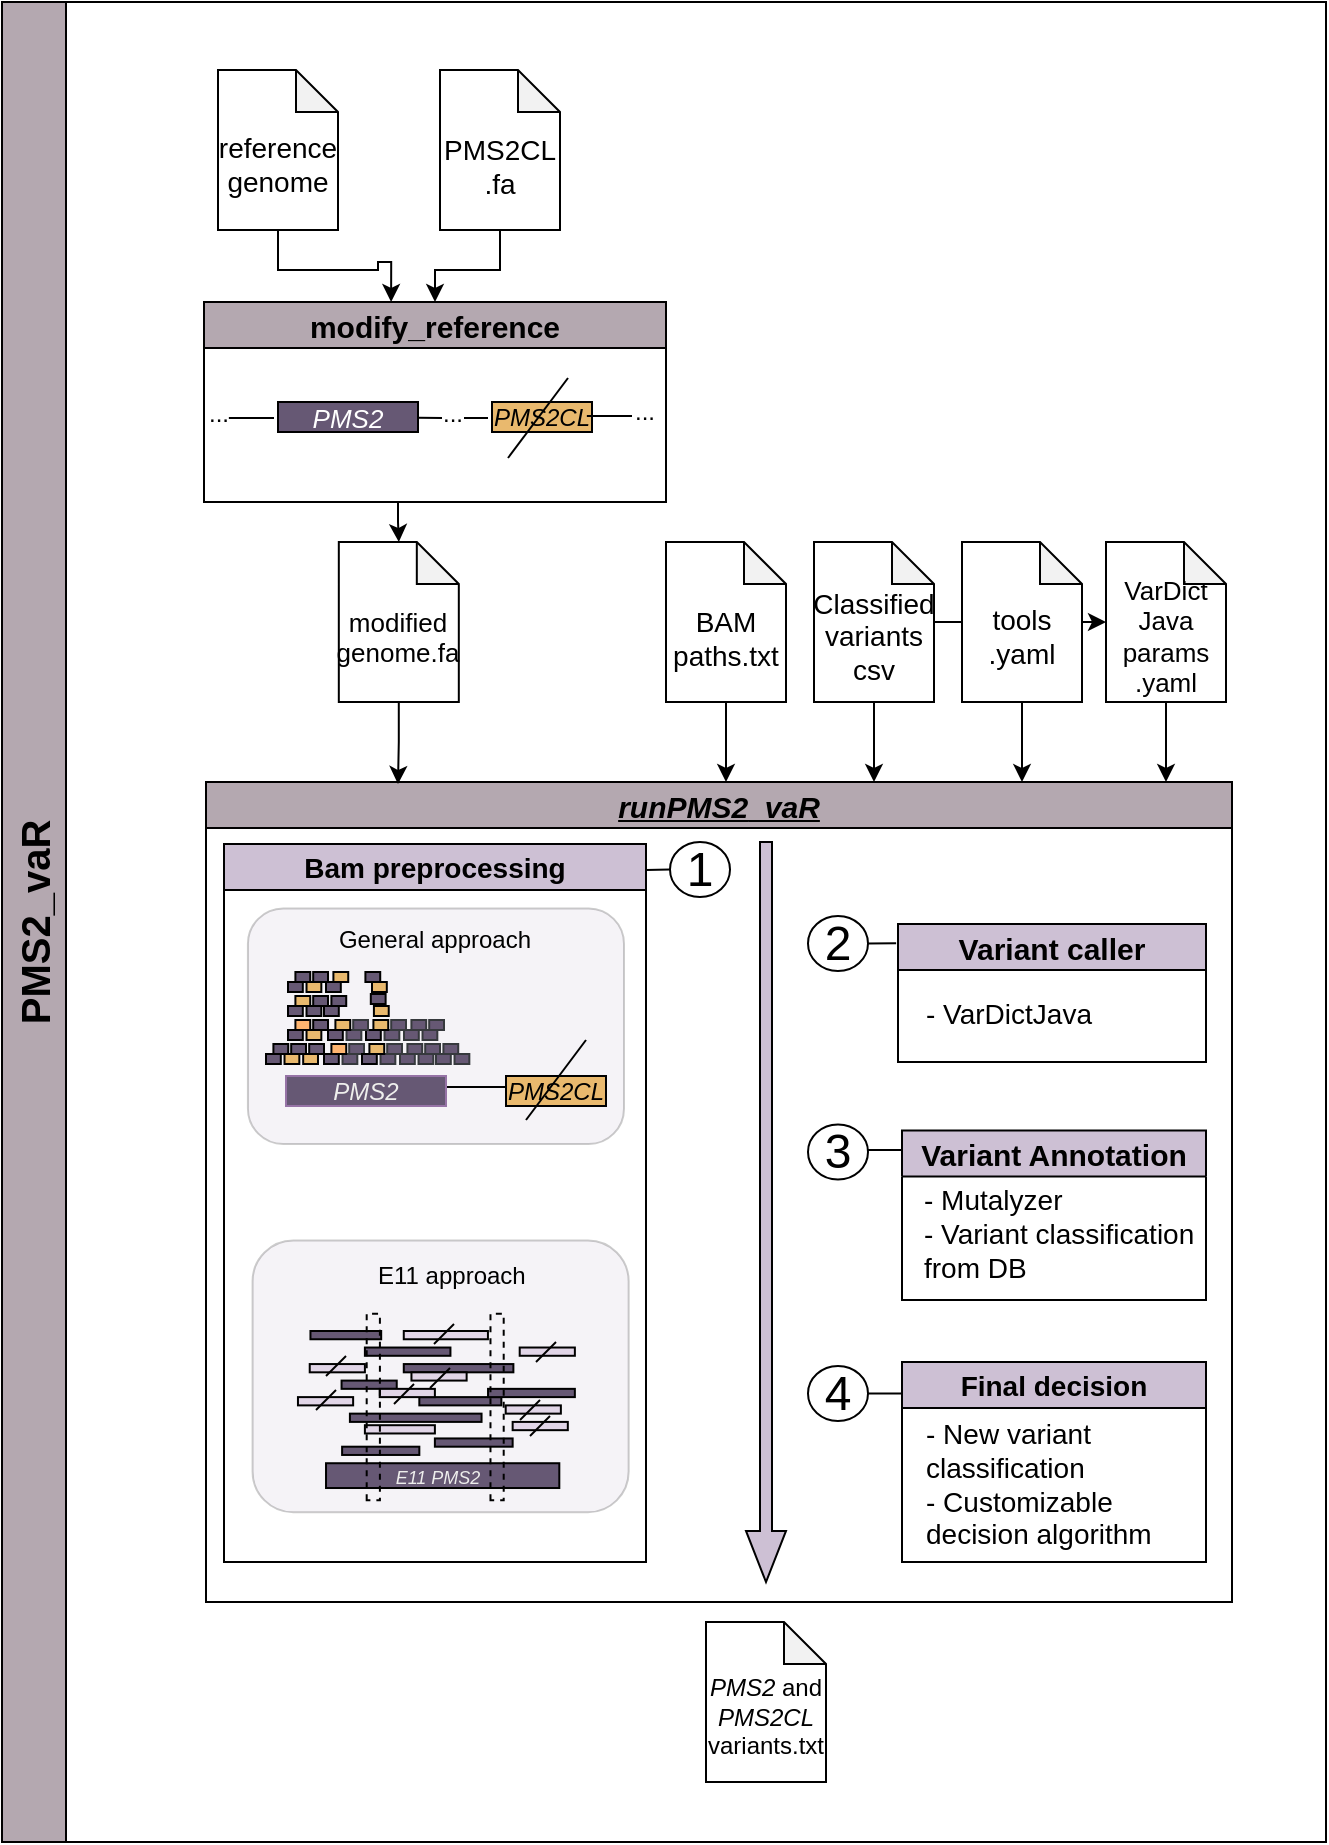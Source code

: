 <mxfile version="22.1.17" type="github">
  <diagram name="Page-1" id="ag188vEUX45JVOgcmbsB">
    <mxGraphModel dx="1253" dy="1798" grid="1" gridSize="10" guides="1" tooltips="1" connect="1" arrows="1" fold="1" page="1" pageScale="1" pageWidth="850" pageHeight="1100" math="0" shadow="0">
      <root>
        <mxCell id="0" />
        <mxCell id="1" parent="0" />
        <mxCell id="DD6BnUzv3AWOmGqipu_t-16" value="&lt;font style=&quot;font-size: 15px;&quot;&gt;&lt;span class=&quot;TrackedChange SCXW120247527 BCX2&quot;&gt;&lt;/span&gt;&lt;span class=&quot;TrackedChange SCXW120247527 BCX2&quot;&gt;&lt;span class=&quot;TextRun Underlined SCXW120247527 BCX2&quot; lang=&quot;EN-US&quot; style=&quot;font-style: italic; text-decoration: underline; line-height: 32px; font-family: Arial, &amp;quot;Arial_EmbeddedFont&amp;quot;, &amp;quot;Arial_MSFontService&amp;quot;, sans-serif;&quot; data-contrast=&quot;auto&quot;&gt;&lt;span class=&quot;NormalTextRun TrackChangeDeleteHighlight SCXW120247527 BCX2&quot;&gt;runPMS2&lt;/span&gt;&lt;/span&gt;&lt;/span&gt;&lt;span class=&quot;TrackedChange SCXW120247527 BCX2&quot;&gt;&lt;span class=&quot;TextRun Underlined SCXW120247527 BCX2&quot; lang=&quot;EN-US&quot; style=&quot;font-style: italic; text-decoration: underline; line-height: 32px; font-family: Arial, &amp;quot;Arial_EmbeddedFont&amp;quot;, &amp;quot;Arial_MSFontService&amp;quot;, sans-serif;&quot; data-contrast=&quot;auto&quot;&gt;&lt;span class=&quot;NormalTextRun TrackChangeDeleteHighlight SCXW120247527 BCX2&quot;&gt;_vaR&lt;/span&gt;&lt;/span&gt;&lt;/span&gt;&lt;/font&gt;" style="swimlane;whiteSpace=wrap;html=1;startSize=23;fillColor=#b4a8b0;" parent="1" vertex="1">
          <mxGeometry x="200" y="160" width="513" height="410" as="geometry" />
        </mxCell>
        <mxCell id="DD6BnUzv3AWOmGqipu_t-54" value="&lt;font style=&quot;font-size: 14px;&quot;&gt;Bam preprocessing&lt;/font&gt;" style="swimlane;whiteSpace=wrap;html=1;startSize=23;container=0;fillColor=#CDC0D4;" parent="DD6BnUzv3AWOmGqipu_t-16" vertex="1">
          <mxGeometry x="9" y="31" width="211" height="359" as="geometry" />
        </mxCell>
        <mxCell id="DD6BnUzv3AWOmGqipu_t-327" value="" style="group" parent="DD6BnUzv3AWOmGqipu_t-54" vertex="1" connectable="0">
          <mxGeometry x="28.0" y="188.5" width="174.33" height="145.66" as="geometry" />
        </mxCell>
        <mxCell id="DD6BnUzv3AWOmGqipu_t-330" value="" style="rounded=1;whiteSpace=wrap;html=1;fillColor=#cdc0d4;opacity=20;" parent="DD6BnUzv3AWOmGqipu_t-327" vertex="1">
          <mxGeometry x="-13.71" y="9.79" width="188.04" height="135.87" as="geometry" />
        </mxCell>
        <mxCell id="DD6BnUzv3AWOmGqipu_t-290" value="" style="rounded=0;whiteSpace=wrap;html=1;movable=1;resizable=1;rotatable=1;deletable=1;editable=1;locked=0;connectable=1;fillColor=#665874;" parent="DD6BnUzv3AWOmGqipu_t-327" vertex="1">
          <mxGeometry x="31.057" y="112.851" width="38.61" height="4.132" as="geometry" />
        </mxCell>
        <mxCell id="DD6BnUzv3AWOmGqipu_t-291" value="" style="rounded=0;whiteSpace=wrap;html=1;movable=1;resizable=1;rotatable=1;deletable=1;editable=1;locked=0;connectable=1;fillColor=#e1d5e7;strokeColor=#000000;" parent="DD6BnUzv3AWOmGqipu_t-327" vertex="1">
          <mxGeometry x="42.449" y="102.107" width="34.994" height="4.132" as="geometry" />
        </mxCell>
        <mxCell id="DD6BnUzv3AWOmGqipu_t-294" value="" style="rounded=0;whiteSpace=wrap;html=1;movable=1;resizable=1;rotatable=1;deletable=1;editable=1;locked=0;connectable=1;fillColor=#665874;" parent="DD6BnUzv3AWOmGqipu_t-327" vertex="1">
          <mxGeometry x="30.785" y="79.793" width="27.583" height="4.132" as="geometry" />
        </mxCell>
        <mxCell id="DD6BnUzv3AWOmGqipu_t-295" value="" style="rounded=0;whiteSpace=wrap;html=1;movable=1;resizable=1;rotatable=1;deletable=1;editable=1;locked=0;connectable=1;fillColor=#665874;" parent="DD6BnUzv3AWOmGqipu_t-327" vertex="1">
          <mxGeometry x="34.953" y="96.322" width="65.819" height="4.132" as="geometry" />
        </mxCell>
        <mxCell id="DD6BnUzv3AWOmGqipu_t-297" value="" style="rounded=0;whiteSpace=wrap;html=1;movable=1;resizable=1;rotatable=1;deletable=1;editable=1;locked=0;connectable=1;fillColor=#665874;" parent="DD6BnUzv3AWOmGqipu_t-327" vertex="1">
          <mxGeometry x="61.89" y="71.529" width="54.8" height="4.132" as="geometry" />
        </mxCell>
        <mxCell id="DD6BnUzv3AWOmGqipu_t-299" value="" style="rounded=0;whiteSpace=wrap;html=1;movable=1;resizable=1;rotatable=1;deletable=1;editable=1;locked=0;connectable=1;fillColor=#665874;" parent="DD6BnUzv3AWOmGqipu_t-327" vertex="1">
          <mxGeometry x="77.443" y="108.719" width="38.882" height="4.132" as="geometry" />
        </mxCell>
        <mxCell id="DD6BnUzv3AWOmGqipu_t-300" value="" style="rounded=0;whiteSpace=wrap;html=1;movable=1;resizable=1;rotatable=1;deletable=1;editable=1;locked=0;connectable=1;fillColor=#665874;" parent="DD6BnUzv3AWOmGqipu_t-327" vertex="1">
          <mxGeometry x="42.449" y="63.264" width="42.77" height="4.132" as="geometry" />
        </mxCell>
        <mxCell id="DD6BnUzv3AWOmGqipu_t-301" value="" style="rounded=0;whiteSpace=wrap;html=1;movable=1;resizable=1;rotatable=1;deletable=1;editable=1;locked=0;connectable=1;fillColor=#665874;" parent="DD6BnUzv3AWOmGqipu_t-327" vertex="1">
          <mxGeometry x="69.667" y="88.058" width="41.012" height="4.132" as="geometry" />
        </mxCell>
        <mxCell id="DD6BnUzv3AWOmGqipu_t-302" value="" style="rounded=0;whiteSpace=wrap;html=1;movable=1;resizable=1;rotatable=1;deletable=1;editable=1;locked=0;connectable=1;fillColor=#665874;" parent="DD6BnUzv3AWOmGqipu_t-327" vertex="1">
          <mxGeometry x="15.232" y="55" width="35.359" height="4.132" as="geometry" />
        </mxCell>
        <mxCell id="DD6BnUzv3AWOmGqipu_t-303" value="" style="rounded=0;whiteSpace=wrap;html=1;movable=1;resizable=1;rotatable=1;deletable=1;editable=1;locked=0;connectable=1;fillColor=#e1d5e7;strokeColor=#000000;" parent="DD6BnUzv3AWOmGqipu_t-327" vertex="1">
          <mxGeometry x="14.867" y="71.529" width="27.583" height="4.132" as="geometry" />
        </mxCell>
        <mxCell id="DD6BnUzv3AWOmGqipu_t-321" value="" style="rounded=0;whiteSpace=wrap;html=1;movable=1;resizable=1;rotatable=1;deletable=1;editable=1;locked=0;connectable=1;fillColor=#e1d5e7;strokeColor=#000000;" parent="DD6BnUzv3AWOmGqipu_t-327" vertex="1">
          <mxGeometry x="8.98" y="88.058" width="27.583" height="4.132" as="geometry" />
        </mxCell>
        <mxCell id="DD6BnUzv3AWOmGqipu_t-323" value="" style="rounded=0;whiteSpace=wrap;html=1;movable=1;resizable=1;rotatable=1;deletable=1;editable=1;locked=0;connectable=1;fillColor=#e1d5e7;strokeColor=#000000;" parent="DD6BnUzv3AWOmGqipu_t-327" vertex="1">
          <mxGeometry x="65.732" y="75.661" width="27.583" height="4.132" as="geometry" />
        </mxCell>
        <mxCell id="DD6BnUzv3AWOmGqipu_t-324" value="" style="rounded=0;whiteSpace=wrap;html=1;movable=1;resizable=1;rotatable=1;deletable=1;editable=1;locked=0;connectable=1;fillColor=#e1d5e7;strokeColor=#000000;" parent="DD6BnUzv3AWOmGqipu_t-327" vertex="1">
          <mxGeometry x="61.89" y="55" width="42.078" height="4.132" as="geometry" />
        </mxCell>
        <mxCell id="DD6BnUzv3AWOmGqipu_t-298" value="" style="rounded=0;whiteSpace=wrap;html=1;movable=1;resizable=1;rotatable=1;deletable=1;editable=1;locked=0;connectable=1;fillColor=#665874;" parent="DD6BnUzv3AWOmGqipu_t-327" vertex="1">
          <mxGeometry x="104.022" y="83.926" width="43.408" height="4.132" as="geometry" />
        </mxCell>
        <mxCell id="DD6BnUzv3AWOmGqipu_t-326" value="" style="rounded=0;whiteSpace=wrap;html=1;movable=1;resizable=1;rotatable=1;deletable=1;editable=1;locked=0;connectable=1;fillColor=#e1d5e7;strokeColor=#000000;" parent="DD6BnUzv3AWOmGqipu_t-327" vertex="1">
          <mxGeometry x="112.849" y="92.19" width="27.583" height="4.132" as="geometry" />
        </mxCell>
        <mxCell id="DD6BnUzv3AWOmGqipu_t-325" value="" style="rounded=0;whiteSpace=wrap;html=1;movable=1;resizable=1;rotatable=1;deletable=1;editable=1;locked=0;connectable=1;fillColor=#e1d5e7;strokeColor=#000000;" parent="DD6BnUzv3AWOmGqipu_t-327" vertex="1">
          <mxGeometry x="116.325" y="100.455" width="27.583" height="4.132" as="geometry" />
        </mxCell>
        <mxCell id="DD6BnUzv3AWOmGqipu_t-253" value="&lt;font style=&quot;font-size: 9px;&quot;&gt;&lt;i&gt;&lt;font style=&quot;font-size: 9px;&quot; color=&quot;#eeeeec&quot;&gt;E11 PMS2 &amp;nbsp; &lt;/font&gt;&lt;br&gt;&lt;/i&gt;&lt;/font&gt;" style="rounded=0;whiteSpace=wrap;html=1;fillColor=#665874;" parent="DD6BnUzv3AWOmGqipu_t-327" vertex="1">
          <mxGeometry x="23.009" y="121.116" width="116.645" height="12.397" as="geometry" />
        </mxCell>
        <mxCell id="DD6BnUzv3AWOmGqipu_t-328" value="" style="rounded=0;whiteSpace=wrap;html=1;movable=1;resizable=1;rotatable=1;deletable=1;editable=1;locked=0;connectable=1;fillColor=#e1d5e7;strokeColor=#000000;" parent="DD6BnUzv3AWOmGqipu_t-327" vertex="1">
          <mxGeometry x="119.849" y="63.26" width="27.583" height="4.132" as="geometry" />
        </mxCell>
        <mxCell id="DD6BnUzv3AWOmGqipu_t-329" value="" style="rounded=0;whiteSpace=wrap;html=1;movable=1;resizable=1;rotatable=1;deletable=1;editable=1;locked=0;connectable=1;fillColor=#e1d5e7;strokeColor=#000000;" parent="DD6BnUzv3AWOmGqipu_t-327" vertex="1">
          <mxGeometry x="49.859" y="83.93" width="27.583" height="4.132" as="geometry" />
        </mxCell>
        <mxCell id="DD6BnUzv3AWOmGqipu_t-296" value="" style="rounded=0;whiteSpace=wrap;html=1;shadow=0;glass=0;rotation=-90;dashed=1;fillColor=none;" parent="DD6BnUzv3AWOmGqipu_t-327" vertex="1">
          <mxGeometry x="61.89" y="89.707" width="93.316" height="6.612" as="geometry" />
        </mxCell>
        <mxCell id="DD6BnUzv3AWOmGqipu_t-293" value="" style="rounded=0;whiteSpace=wrap;html=1;shadow=0;glass=0;rotation=-90;dashed=1;fillColor=none;" parent="DD6BnUzv3AWOmGqipu_t-327" vertex="1">
          <mxGeometry x="-0.002" y="89.707" width="93.316" height="6.612" as="geometry" />
        </mxCell>
        <mxCell id="DD6BnUzv3AWOmGqipu_t-335" value="E11 approach" style="text;whiteSpace=wrap;html=1;" parent="DD6BnUzv3AWOmGqipu_t-327" vertex="1">
          <mxGeometry x="46.65" y="13" width="90" height="40" as="geometry" />
        </mxCell>
        <mxCell id="DD6BnUzv3AWOmGqipu_t-118" value="" style="rounded=1;whiteSpace=wrap;html=1;fillColor=#cdc0d4;opacity=20;" parent="DD6BnUzv3AWOmGqipu_t-54" vertex="1">
          <mxGeometry x="11.96" y="32.25" width="188.04" height="117.75" as="geometry" />
        </mxCell>
        <mxCell id="DD6BnUzv3AWOmGqipu_t-334" value="General approach" style="text;html=1;align=center;verticalAlign=middle;resizable=0;points=[];autosize=1;strokeColor=none;fillColor=none;" parent="DD6BnUzv3AWOmGqipu_t-54" vertex="1">
          <mxGeometry x="45" y="33" width="120" height="30" as="geometry" />
        </mxCell>
        <mxCell id="DD6BnUzv3AWOmGqipu_t-339" value="" style="shape=image;html=1;verticalAlign=top;verticalLabelPosition=bottom;labelBackgroundColor=#ffffff;imageAspect=0;aspect=fixed;image=https://cdn3.iconfinder.com/data/icons/user-interface-169/32/plus-128.png" parent="DD6BnUzv3AWOmGqipu_t-54" vertex="1">
          <mxGeometry x="91.98" y="160.5" width="28" height="28" as="geometry" />
        </mxCell>
        <mxCell id="DD6BnUzv3AWOmGqipu_t-55" value="&lt;font style=&quot;font-size: 15px;&quot;&gt;Variant caller&lt;/font&gt;" style="swimlane;whiteSpace=wrap;html=1;startSize=23;fillColor=#cdc0d4;" parent="DD6BnUzv3AWOmGqipu_t-16" vertex="1">
          <mxGeometry x="346" y="71" width="154" height="69" as="geometry" />
        </mxCell>
        <mxCell id="DD6BnUzv3AWOmGqipu_t-56" value="&lt;font style=&quot;font-size: 15px;&quot;&gt;Variant Annotation&lt;/font&gt;" style="swimlane;whiteSpace=wrap;html=1;startSize=23;fillColor=#cdc0d4;" parent="DD6BnUzv3AWOmGqipu_t-16" vertex="1">
          <mxGeometry x="348" y="174.25" width="152" height="84.75" as="geometry" />
        </mxCell>
        <mxCell id="DD6BnUzv3AWOmGqipu_t-57" value="&lt;font style=&quot;font-size: 14px;&quot;&gt;Final decision&lt;/font&gt;" style="swimlane;whiteSpace=wrap;html=1;startSize=23;fillColor=#cdc0d4;" parent="DD6BnUzv3AWOmGqipu_t-16" vertex="1">
          <mxGeometry x="348" y="290" width="152" height="100" as="geometry" />
        </mxCell>
        <mxCell id="DD6BnUzv3AWOmGqipu_t-63" value="&lt;font style=&quot;font-size: 24px;&quot;&gt;1&lt;/font&gt;" style="ellipse;whiteSpace=wrap;html=1;" parent="DD6BnUzv3AWOmGqipu_t-16" vertex="1">
          <mxGeometry x="232" y="30" width="30" height="27.5" as="geometry" />
        </mxCell>
        <mxCell id="DD6BnUzv3AWOmGqipu_t-64" value="&lt;font style=&quot;font-size: 24px;&quot;&gt;2&lt;/font&gt;" style="ellipse;whiteSpace=wrap;html=1;" parent="DD6BnUzv3AWOmGqipu_t-16" vertex="1">
          <mxGeometry x="301" y="67" width="30" height="27.5" as="geometry" />
        </mxCell>
        <mxCell id="DD6BnUzv3AWOmGqipu_t-65" value="&lt;font style=&quot;font-size: 24px;&quot;&gt;3&lt;/font&gt;" style="ellipse;whiteSpace=wrap;html=1;" parent="DD6BnUzv3AWOmGqipu_t-16" vertex="1">
          <mxGeometry x="301" y="171.25" width="30" height="27.5" as="geometry" />
        </mxCell>
        <mxCell id="DD6BnUzv3AWOmGqipu_t-66" value="&lt;font style=&quot;font-size: 24px;&quot;&gt;4&lt;/font&gt;" style="ellipse;whiteSpace=wrap;html=1;" parent="DD6BnUzv3AWOmGqipu_t-16" vertex="1">
          <mxGeometry x="301" y="292" width="30" height="27.5" as="geometry" />
        </mxCell>
        <mxCell id="DD6BnUzv3AWOmGqipu_t-68" value="" style="shape=singleArrow;direction=south;whiteSpace=wrap;html=1;arrowWidth=0.3;arrowSize=0.069;fillColor=#cdc0d4;" parent="DD6BnUzv3AWOmGqipu_t-16" vertex="1">
          <mxGeometry x="270" y="30" width="20" height="370" as="geometry" />
        </mxCell>
        <mxCell id="DD6BnUzv3AWOmGqipu_t-73" value="" style="endArrow=none;html=1;rounded=0;entryX=0;entryY=0.5;entryDx=0;entryDy=0;" parent="DD6BnUzv3AWOmGqipu_t-16" target="DD6BnUzv3AWOmGqipu_t-63" edge="1">
          <mxGeometry width="50" height="50" relative="1" as="geometry">
            <mxPoint x="220" y="44" as="sourcePoint" />
            <mxPoint x="80" y="58.25" as="targetPoint" />
          </mxGeometry>
        </mxCell>
        <mxCell id="DD6BnUzv3AWOmGqipu_t-74" value="" style="endArrow=none;html=1;rounded=0;exitX=1;exitY=0.5;exitDx=0;exitDy=0;entryX=-0.006;entryY=0.14;entryDx=0;entryDy=0;entryPerimeter=0;" parent="DD6BnUzv3AWOmGqipu_t-16" source="DD6BnUzv3AWOmGqipu_t-64" target="DD6BnUzv3AWOmGqipu_t-55" edge="1">
          <mxGeometry width="50" height="50" relative="1" as="geometry">
            <mxPoint x="291" y="67" as="sourcePoint" />
            <mxPoint x="340" y="81" as="targetPoint" />
          </mxGeometry>
        </mxCell>
        <mxCell id="DD6BnUzv3AWOmGqipu_t-76" value="" style="endArrow=none;html=1;rounded=0;entryX=-0.002;entryY=0.157;entryDx=0;entryDy=0;entryPerimeter=0;" parent="DD6BnUzv3AWOmGqipu_t-16" source="DD6BnUzv3AWOmGqipu_t-66" target="DD6BnUzv3AWOmGqipu_t-57" edge="1">
          <mxGeometry width="50" height="50" relative="1" as="geometry">
            <mxPoint x="140" y="280" as="sourcePoint" />
            <mxPoint x="340" y="300" as="targetPoint" />
          </mxGeometry>
        </mxCell>
        <mxCell id="DD6BnUzv3AWOmGqipu_t-75" value="" style="endArrow=none;html=1;rounded=0;entryX=1;entryY=0.5;entryDx=0;entryDy=0;exitX=0.002;exitY=0.115;exitDx=0;exitDy=0;exitPerimeter=0;" parent="DD6BnUzv3AWOmGqipu_t-16" source="DD6BnUzv3AWOmGqipu_t-56" edge="1">
          <mxGeometry width="50" height="50" relative="1" as="geometry">
            <mxPoint x="348" y="189.781" as="sourcePoint" />
            <mxPoint x="331" y="184" as="targetPoint" />
          </mxGeometry>
        </mxCell>
        <mxCell id="DD6BnUzv3AWOmGqipu_t-139" value="" style="endArrow=none;html=1;rounded=0;startArrow=none;" parent="DD6BnUzv3AWOmGqipu_t-16" edge="1">
          <mxGeometry width="50" height="50" relative="1" as="geometry">
            <mxPoint x="100" y="152.5" as="sourcePoint" />
            <mxPoint x="170" y="152.5" as="targetPoint" />
          </mxGeometry>
        </mxCell>
        <mxCell id="DD6BnUzv3AWOmGqipu_t-156" value="" style="group" parent="DD6BnUzv3AWOmGqipu_t-16" vertex="1" connectable="0">
          <mxGeometry x="30" y="131" width="20" height="10" as="geometry" />
        </mxCell>
        <mxCell id="DD6BnUzv3AWOmGqipu_t-152" value="" style="rounded=0;whiteSpace=wrap;html=1;movable=1;resizable=1;rotatable=1;deletable=1;editable=1;locked=0;connectable=1;fillColor=#665874;" parent="DD6BnUzv3AWOmGqipu_t-156" vertex="1">
          <mxGeometry y="5" width="7.407" height="5" as="geometry" />
        </mxCell>
        <mxCell id="DD6BnUzv3AWOmGqipu_t-153" value="" style="rounded=0;whiteSpace=wrap;html=1;movable=1;resizable=1;rotatable=1;deletable=1;editable=1;locked=0;connectable=1;fillColor=#e9b96e;" parent="DD6BnUzv3AWOmGqipu_t-156" vertex="1">
          <mxGeometry x="9.259" y="5" width="7.407" height="5" as="geometry" />
        </mxCell>
        <mxCell id="DD6BnUzv3AWOmGqipu_t-154" value="" style="rounded=0;whiteSpace=wrap;html=1;movable=1;resizable=1;rotatable=1;deletable=1;editable=1;locked=0;connectable=1;fillColor=#665874;" parent="DD6BnUzv3AWOmGqipu_t-156" vertex="1">
          <mxGeometry x="3.704" width="7.407" height="5" as="geometry" />
        </mxCell>
        <mxCell id="DD6BnUzv3AWOmGqipu_t-155" value="" style="rounded=0;whiteSpace=wrap;html=1;movable=1;resizable=1;rotatable=1;deletable=1;editable=1;locked=0;connectable=1;fillColor=#665874;" parent="DD6BnUzv3AWOmGqipu_t-156" vertex="1">
          <mxGeometry x="12.593" width="7.407" height="5" as="geometry" />
        </mxCell>
        <mxCell id="DD6BnUzv3AWOmGqipu_t-210" value="" style="rounded=0;whiteSpace=wrap;html=1;movable=1;resizable=1;rotatable=1;deletable=1;editable=1;locked=0;connectable=1;fillColor=#e9b96e;" parent="DD6BnUzv3AWOmGqipu_t-16" vertex="1">
          <mxGeometry x="83.959" y="112" width="7.407" height="5" as="geometry" />
        </mxCell>
        <mxCell id="DD6BnUzv3AWOmGqipu_t-211" value="" style="rounded=0;whiteSpace=wrap;html=1;movable=1;resizable=1;rotatable=1;deletable=1;editable=1;locked=0;connectable=1;fillColor=#665874;" parent="DD6BnUzv3AWOmGqipu_t-16" vertex="1">
          <mxGeometry x="82.404" y="106" width="7.407" height="5" as="geometry" />
        </mxCell>
        <mxCell id="DD6BnUzv3AWOmGqipu_t-93" style="edgeStyle=orthogonalEdgeStyle;rounded=0;orthogonalLoop=1;jettySize=auto;html=1;entryX=0.5;entryY=0;entryDx=0;entryDy=0;entryPerimeter=0;" parent="1" source="DD6BnUzv3AWOmGqipu_t-1" target="DD6BnUzv3AWOmGqipu_t-87" edge="1">
          <mxGeometry relative="1" as="geometry">
            <Array as="points">
              <mxPoint x="296" y="30" />
              <mxPoint x="296" y="30" />
            </Array>
          </mxGeometry>
        </mxCell>
        <mxCell id="DD6BnUzv3AWOmGqipu_t-1" value="&lt;font style=&quot;font-size: 15px;&quot;&gt;modify_reference&lt;/font&gt;" style="swimlane;whiteSpace=wrap;html=1;startSize=23;fillColor=#b4a8b0;" parent="1" vertex="1">
          <mxGeometry x="199" y="-80" width="231" height="100" as="geometry" />
        </mxCell>
        <mxCell id="DD6BnUzv3AWOmGqipu_t-3" value="" style="endArrow=none;html=1;rounded=0;startArrow=none;" parent="DD6BnUzv3AWOmGqipu_t-1" source="DD6BnUzv3AWOmGqipu_t-2" edge="1">
          <mxGeometry width="50" height="50" relative="1" as="geometry">
            <mxPoint x="47" y="54.5" as="sourcePoint" />
            <mxPoint x="119" y="58" as="targetPoint" />
          </mxGeometry>
        </mxCell>
        <mxCell id="DD6BnUzv3AWOmGqipu_t-2" value="&lt;font style=&quot;font-size: 13px;&quot; color=&quot;#ffffff&quot;&gt;&lt;i&gt;PMS2&lt;/i&gt;&lt;/font&gt;" style="rounded=0;whiteSpace=wrap;html=1;fillColor=#665874;" parent="DD6BnUzv3AWOmGqipu_t-1" vertex="1">
          <mxGeometry x="37" y="50" width="70" height="15" as="geometry" />
        </mxCell>
        <mxCell id="DD6BnUzv3AWOmGqipu_t-6" value="&lt;i&gt;PMS2CL&lt;/i&gt;" style="rounded=0;whiteSpace=wrap;html=1;fillColor=#e9b96e;" parent="DD6BnUzv3AWOmGqipu_t-1" vertex="1">
          <mxGeometry x="144" y="50" width="50" height="15" as="geometry" />
        </mxCell>
        <mxCell id="DD6BnUzv3AWOmGqipu_t-10" value="" style="endArrow=none;html=1;rounded=0;" parent="DD6BnUzv3AWOmGqipu_t-1" edge="1">
          <mxGeometry width="50" height="50" relative="1" as="geometry">
            <mxPoint x="152" y="78" as="sourcePoint" />
            <mxPoint x="182" y="38" as="targetPoint" />
          </mxGeometry>
        </mxCell>
        <mxCell id="DD6BnUzv3AWOmGqipu_t-112" style="edgeStyle=orthogonalEdgeStyle;rounded=0;orthogonalLoop=1;jettySize=auto;html=1;" parent="1" source="DD6BnUzv3AWOmGqipu_t-83" edge="1">
          <mxGeometry relative="1" as="geometry">
            <mxPoint x="460" y="160" as="targetPoint" />
            <Array as="points">
              <mxPoint x="460" y="160" />
            </Array>
          </mxGeometry>
        </mxCell>
        <mxCell id="DD6BnUzv3AWOmGqipu_t-83" value="&lt;div style=&quot;font-size: 14px;&quot;&gt;&lt;font style=&quot;font-size: 14px;&quot;&gt;&lt;br&gt;&lt;/font&gt;&lt;/div&gt;&lt;div style=&quot;font-size: 14px;&quot;&gt;&lt;font style=&quot;font-size: 14px;&quot;&gt;BAM&lt;/font&gt;&lt;/div&gt;&lt;div style=&quot;font-size: 14px;&quot;&gt;&lt;font style=&quot;font-size: 14px;&quot;&gt;paths.txt&lt;/font&gt;&lt;/div&gt;" style="shape=note;whiteSpace=wrap;html=1;backgroundOutline=1;darkOpacity=0.05;size=21;" parent="1" vertex="1">
          <mxGeometry x="430" y="40" width="60" height="80" as="geometry" />
        </mxCell>
        <mxCell id="DD6BnUzv3AWOmGqipu_t-114" style="edgeStyle=orthogonalEdgeStyle;rounded=0;orthogonalLoop=1;jettySize=auto;html=1;" parent="1" source="DD6BnUzv3AWOmGqipu_t-84" edge="1">
          <mxGeometry relative="1" as="geometry">
            <mxPoint x="534" y="160" as="targetPoint" />
            <Array as="points">
              <mxPoint x="534" y="159" />
            </Array>
          </mxGeometry>
        </mxCell>
        <mxCell id="VpbdpCBQVAK6c9VsEZkQ-12" value="" style="edgeStyle=orthogonalEdgeStyle;rounded=0;orthogonalLoop=1;jettySize=auto;html=1;" parent="1" source="DD6BnUzv3AWOmGqipu_t-84" target="DD6BnUzv3AWOmGqipu_t-86" edge="1">
          <mxGeometry relative="1" as="geometry" />
        </mxCell>
        <mxCell id="DD6BnUzv3AWOmGqipu_t-84" value="&lt;div&gt;&lt;br&gt;&lt;/div&gt;&lt;div style=&quot;font-size: 14px;&quot;&gt;Classified variants csv&lt;/div&gt;" style="shape=note;whiteSpace=wrap;html=1;backgroundOutline=1;darkOpacity=0.05;size=21;" parent="1" vertex="1">
          <mxGeometry x="504" y="40" width="60" height="80" as="geometry" />
        </mxCell>
        <mxCell id="DD6BnUzv3AWOmGqipu_t-115" style="edgeStyle=orthogonalEdgeStyle;rounded=0;orthogonalLoop=1;jettySize=auto;html=1;" parent="1" source="DD6BnUzv3AWOmGqipu_t-85" edge="1">
          <mxGeometry relative="1" as="geometry">
            <mxPoint x="608" y="160" as="targetPoint" />
          </mxGeometry>
        </mxCell>
        <mxCell id="DD6BnUzv3AWOmGqipu_t-85" value="&lt;div&gt;&lt;br&gt;&lt;/div&gt;&lt;div style=&quot;font-size: 14px;&quot;&gt;&lt;font style=&quot;font-size: 14px;&quot;&gt;tools&lt;/font&gt;&lt;/div&gt;&lt;div style=&quot;font-size: 14px;&quot;&gt;&lt;font style=&quot;font-size: 14px;&quot;&gt;.yaml&lt;/font&gt;&lt;/div&gt;" style="shape=note;whiteSpace=wrap;html=1;backgroundOutline=1;darkOpacity=0.05;size=21;" parent="1" vertex="1">
          <mxGeometry x="578" y="40" width="60" height="80" as="geometry" />
        </mxCell>
        <mxCell id="DD6BnUzv3AWOmGqipu_t-116" style="edgeStyle=orthogonalEdgeStyle;rounded=0;orthogonalLoop=1;jettySize=auto;html=1;" parent="1" source="DD6BnUzv3AWOmGqipu_t-86" edge="1">
          <mxGeometry relative="1" as="geometry">
            <mxPoint x="680" y="160" as="targetPoint" />
          </mxGeometry>
        </mxCell>
        <mxCell id="DD6BnUzv3AWOmGqipu_t-86" value="&lt;div&gt;&lt;br&gt;&lt;/div&gt;&lt;div style=&quot;font-size: 13px;&quot;&gt;&lt;font style=&quot;font-size: 13px;&quot;&gt;VarDict&lt;/font&gt;&lt;/div&gt;&lt;div style=&quot;font-size: 13px;&quot;&gt;&lt;font style=&quot;font-size: 13px;&quot;&gt;Java&lt;/font&gt;&lt;/div&gt;&lt;div style=&quot;font-size: 13px;&quot;&gt;&lt;font style=&quot;font-size: 13px;&quot;&gt;params&lt;/font&gt;&lt;/div&gt;&lt;div style=&quot;font-size: 13px;&quot;&gt;&lt;font style=&quot;font-size: 13px;&quot;&gt;.yaml&lt;/font&gt;&lt;br&gt;&lt;/div&gt;" style="shape=note;whiteSpace=wrap;html=1;backgroundOutline=1;darkOpacity=0.05;size=21;" parent="1" vertex="1">
          <mxGeometry x="650" y="40" width="60" height="80" as="geometry" />
        </mxCell>
        <mxCell id="DD6BnUzv3AWOmGqipu_t-111" style="edgeStyle=orthogonalEdgeStyle;rounded=0;orthogonalLoop=1;jettySize=auto;html=1;" parent="1" source="DD6BnUzv3AWOmGqipu_t-87" edge="1">
          <mxGeometry relative="1" as="geometry">
            <mxPoint x="296" y="161" as="targetPoint" />
            <Array as="points">
              <mxPoint x="296" y="140" />
              <mxPoint x="296" y="161" />
            </Array>
          </mxGeometry>
        </mxCell>
        <mxCell id="DD6BnUzv3AWOmGqipu_t-87" value="&lt;div style=&quot;font-size: 13px;&quot;&gt;&lt;font style=&quot;font-size: 13px;&quot;&gt;&lt;br&gt;&lt;/font&gt;&lt;/div&gt;&lt;div style=&quot;font-size: 13px;&quot;&gt;&lt;font style=&quot;font-size: 13px;&quot;&gt;modified genome.fa&lt;font style=&quot;font-size: 13px;&quot;&gt;&lt;br&gt;&lt;/font&gt;&lt;/font&gt;&lt;/div&gt;" style="shape=note;whiteSpace=wrap;html=1;backgroundOutline=1;darkOpacity=0.05;size=21;" parent="1" vertex="1">
          <mxGeometry x="266.41" y="40" width="60" height="80" as="geometry" />
        </mxCell>
        <mxCell id="DD6BnUzv3AWOmGqipu_t-92" style="edgeStyle=orthogonalEdgeStyle;rounded=0;orthogonalLoop=1;jettySize=auto;html=1;entryX=0.405;entryY=0;entryDx=0;entryDy=0;entryPerimeter=0;" parent="1" source="DD6BnUzv3AWOmGqipu_t-88" target="DD6BnUzv3AWOmGqipu_t-1" edge="1">
          <mxGeometry relative="1" as="geometry" />
        </mxCell>
        <mxCell id="DD6BnUzv3AWOmGqipu_t-88" value="&lt;br&gt;&lt;div&gt;&lt;font style=&quot;font-size: 14px;&quot;&gt;reference genome&lt;/font&gt;&lt;/div&gt;" style="shape=note;whiteSpace=wrap;html=1;backgroundOutline=1;darkOpacity=0.05;size=21;" parent="1" vertex="1">
          <mxGeometry x="206" y="-196" width="60" height="80" as="geometry" />
        </mxCell>
        <mxCell id="DD6BnUzv3AWOmGqipu_t-91" style="edgeStyle=orthogonalEdgeStyle;rounded=0;orthogonalLoop=1;jettySize=auto;html=1;entryX=0.5;entryY=0;entryDx=0;entryDy=0;" parent="1" source="DD6BnUzv3AWOmGqipu_t-89" target="DD6BnUzv3AWOmGqipu_t-1" edge="1">
          <mxGeometry relative="1" as="geometry" />
        </mxCell>
        <mxCell id="DD6BnUzv3AWOmGqipu_t-89" value="&lt;div&gt;&lt;font style=&quot;font-size: 14px;&quot;&gt;&lt;br&gt;&lt;/font&gt;&lt;/div&gt;&lt;div&gt;&lt;font style=&quot;font-size: 14px;&quot;&gt;PMS2CL&lt;/font&gt;&lt;/div&gt;&lt;div&gt;&lt;font style=&quot;font-size: 14px;&quot;&gt;.fa&lt;/font&gt;&lt;/div&gt;" style="shape=note;whiteSpace=wrap;html=1;backgroundOutline=1;darkOpacity=0.05;size=21;" parent="1" vertex="1">
          <mxGeometry x="317" y="-196" width="60" height="80" as="geometry" />
        </mxCell>
        <mxCell id="DD6BnUzv3AWOmGqipu_t-117" value="&lt;div&gt;&lt;i&gt;&lt;br&gt;&lt;/i&gt;&lt;/div&gt;&lt;div&gt;&lt;i&gt;PMS2&lt;/i&gt; and &lt;i&gt;PMS2CL&lt;/i&gt; variants.txt&lt;/div&gt;" style="shape=note;whiteSpace=wrap;html=1;backgroundOutline=1;darkOpacity=0.05;size=21;" parent="1" vertex="1">
          <mxGeometry x="450" y="580" width="60" height="80" as="geometry" />
        </mxCell>
        <mxCell id="DD6BnUzv3AWOmGqipu_t-141" value="&lt;i&gt;PMS2CL&lt;/i&gt;" style="rounded=0;whiteSpace=wrap;html=1;fillColor=#e9b96e;" parent="1" vertex="1">
          <mxGeometry x="350" y="307" width="50" height="15" as="geometry" />
        </mxCell>
        <mxCell id="DD6BnUzv3AWOmGqipu_t-147" value="&lt;font color=&quot;#eeeeec&quot;&gt;&lt;i&gt;PMS2&lt;/i&gt;&lt;/font&gt;" style="rounded=0;whiteSpace=wrap;html=1;fillColor=#665874;strokeColor=#9673a6;" parent="1" vertex="1">
          <mxGeometry x="240" y="307" width="80" height="15" as="geometry" />
        </mxCell>
        <mxCell id="DD6BnUzv3AWOmGqipu_t-163" value="" style="group" parent="1" vertex="1" connectable="0">
          <mxGeometry x="259" y="291" width="20" height="10" as="geometry" />
        </mxCell>
        <mxCell id="DD6BnUzv3AWOmGqipu_t-164" value="" style="rounded=0;whiteSpace=wrap;html=1;movable=1;resizable=1;rotatable=1;deletable=1;editable=1;locked=0;connectable=1;fillColor=#665874;" parent="DD6BnUzv3AWOmGqipu_t-163" vertex="1">
          <mxGeometry y="5" width="7.407" height="5" as="geometry" />
        </mxCell>
        <mxCell id="DD6BnUzv3AWOmGqipu_t-165" value="" style="rounded=0;whiteSpace=wrap;html=1;movable=1;resizable=1;rotatable=1;deletable=1;editable=1;locked=0;connectable=1;fillColor=#665874;strokeColor=#36393d;" parent="DD6BnUzv3AWOmGqipu_t-163" vertex="1">
          <mxGeometry x="9.259" y="5" width="7.407" height="5" as="geometry" />
        </mxCell>
        <mxCell id="DD6BnUzv3AWOmGqipu_t-166" value="" style="rounded=0;whiteSpace=wrap;html=1;movable=1;resizable=1;rotatable=1;deletable=1;editable=1;locked=0;connectable=1;fillColor=#FFB570;" parent="DD6BnUzv3AWOmGqipu_t-163" vertex="1">
          <mxGeometry x="3.704" width="7.407" height="5" as="geometry" />
        </mxCell>
        <mxCell id="DD6BnUzv3AWOmGqipu_t-167" value="" style="rounded=0;whiteSpace=wrap;html=1;movable=1;resizable=1;rotatable=1;deletable=1;editable=1;locked=0;connectable=1;fillColor=#665874;strokeColor=#36393d;" parent="DD6BnUzv3AWOmGqipu_t-163" vertex="1">
          <mxGeometry x="12.593" width="7.407" height="5" as="geometry" />
        </mxCell>
        <mxCell id="DD6BnUzv3AWOmGqipu_t-178" value="" style="group" parent="1" vertex="1" connectable="0">
          <mxGeometry x="241" y="279" width="20" height="10" as="geometry" />
        </mxCell>
        <mxCell id="DD6BnUzv3AWOmGqipu_t-179" value="" style="rounded=0;whiteSpace=wrap;html=1;movable=1;resizable=1;rotatable=1;deletable=1;editable=1;locked=0;connectable=1;fillColor=#665874;" parent="DD6BnUzv3AWOmGqipu_t-178" vertex="1">
          <mxGeometry y="5" width="7.407" height="5" as="geometry" />
        </mxCell>
        <mxCell id="DD6BnUzv3AWOmGqipu_t-180" value="" style="rounded=0;whiteSpace=wrap;html=1;movable=1;resizable=1;rotatable=1;deletable=1;editable=1;locked=0;connectable=1;fillColor=#e9b96e;" parent="DD6BnUzv3AWOmGqipu_t-178" vertex="1">
          <mxGeometry x="9.259" y="5" width="7.407" height="5" as="geometry" />
        </mxCell>
        <mxCell id="DD6BnUzv3AWOmGqipu_t-181" value="" style="rounded=0;whiteSpace=wrap;html=1;movable=1;resizable=1;rotatable=1;deletable=1;editable=1;locked=0;connectable=1;fillColor=#FFB570;" parent="DD6BnUzv3AWOmGqipu_t-178" vertex="1">
          <mxGeometry x="3.704" width="7.407" height="5" as="geometry" />
        </mxCell>
        <mxCell id="DD6BnUzv3AWOmGqipu_t-182" value="" style="rounded=0;whiteSpace=wrap;html=1;movable=1;resizable=1;rotatable=1;deletable=1;editable=1;locked=0;connectable=1;fillColor=#665874;" parent="DD6BnUzv3AWOmGqipu_t-178" vertex="1">
          <mxGeometry x="12.593" width="7.407" height="5" as="geometry" />
        </mxCell>
        <mxCell id="DD6BnUzv3AWOmGqipu_t-239" value="" style="group" parent="1" vertex="1" connectable="0">
          <mxGeometry x="239" y="291" width="20" height="10" as="geometry" />
        </mxCell>
        <mxCell id="DD6BnUzv3AWOmGqipu_t-241" value="" style="rounded=0;whiteSpace=wrap;html=1;movable=1;resizable=1;rotatable=1;deletable=1;editable=1;locked=0;connectable=1;fillColor=#e9b96e;" parent="DD6BnUzv3AWOmGqipu_t-239" vertex="1">
          <mxGeometry x="9.589" y="5" width="7.407" height="5" as="geometry" />
        </mxCell>
        <mxCell id="DD6BnUzv3AWOmGqipu_t-243" value="" style="rounded=0;whiteSpace=wrap;html=1;movable=1;resizable=1;rotatable=1;deletable=1;editable=1;locked=0;connectable=1;fillColor=#665874;" parent="DD6BnUzv3AWOmGqipu_t-239" vertex="1">
          <mxGeometry x="12.593" width="7.407" height="5" as="geometry" />
        </mxCell>
        <mxCell id="DD6BnUzv3AWOmGqipu_t-194" value="" style="rounded=0;whiteSpace=wrap;html=1;movable=1;resizable=1;rotatable=1;deletable=1;editable=1;locked=0;connectable=1;fillColor=#665874;strokeColor=#36393d;" parent="1" vertex="1">
          <mxGeometry x="299" y="284" width="7.407" height="5" as="geometry" />
        </mxCell>
        <mxCell id="DD6BnUzv3AWOmGqipu_t-195" value="" style="rounded=0;whiteSpace=wrap;html=1;movable=1;resizable=1;rotatable=1;deletable=1;editable=1;locked=0;connectable=1;fillColor=#665874;strokeColor=#36393d;" parent="1" vertex="1">
          <mxGeometry x="308.259" y="284" width="7.407" height="5" as="geometry" />
        </mxCell>
        <mxCell id="DD6BnUzv3AWOmGqipu_t-196" value="" style="rounded=0;whiteSpace=wrap;html=1;movable=1;resizable=1;rotatable=1;deletable=1;editable=1;locked=0;connectable=1;fillColor=#665874;strokeColor=#36393d;" parent="1" vertex="1">
          <mxGeometry x="302.704" y="279" width="7.407" height="5" as="geometry" />
        </mxCell>
        <mxCell id="DD6BnUzv3AWOmGqipu_t-197" value="" style="rounded=0;whiteSpace=wrap;html=1;movable=1;resizable=1;rotatable=1;deletable=1;editable=1;locked=0;connectable=1;fillColor=#665874;strokeColor=#36393d;" parent="1" vertex="1">
          <mxGeometry x="311.593" y="279" width="7.407" height="5" as="geometry" />
        </mxCell>
        <mxCell id="DD6BnUzv3AWOmGqipu_t-174" value="" style="rounded=0;whiteSpace=wrap;html=1;movable=1;resizable=1;rotatable=1;deletable=1;editable=1;locked=0;connectable=1;fillColor=#665874;strokeColor=#36393d;" parent="1" vertex="1">
          <mxGeometry x="297" y="296" width="7.407" height="5" as="geometry" />
        </mxCell>
        <mxCell id="DD6BnUzv3AWOmGqipu_t-175" value="" style="rounded=0;whiteSpace=wrap;html=1;movable=1;resizable=1;rotatable=1;deletable=1;editable=1;locked=0;connectable=1;fillColor=#665874;strokeColor=#36393d;" parent="1" vertex="1">
          <mxGeometry x="306.259" y="296" width="7.407" height="5" as="geometry" />
        </mxCell>
        <mxCell id="DD6BnUzv3AWOmGqipu_t-176" value="" style="rounded=0;whiteSpace=wrap;html=1;movable=1;resizable=1;rotatable=1;deletable=1;editable=1;locked=0;connectable=1;fillColor=#665874;strokeColor=#36393d;" parent="1" vertex="1">
          <mxGeometry x="300.704" y="291" width="7.407" height="5" as="geometry" />
        </mxCell>
        <mxCell id="DD6BnUzv3AWOmGqipu_t-177" value="" style="rounded=0;whiteSpace=wrap;html=1;movable=1;resizable=1;rotatable=1;deletable=1;editable=1;locked=0;connectable=1;fillColor=#665874;strokeColor=#36393d;" parent="1" vertex="1">
          <mxGeometry x="309.593" y="291" width="7.407" height="5" as="geometry" />
        </mxCell>
        <mxCell id="DD6BnUzv3AWOmGqipu_t-230" value="" style="rounded=0;whiteSpace=wrap;html=1;movable=1;resizable=1;rotatable=1;deletable=1;editable=1;locked=0;connectable=1;fillColor=#665874;strokeColor=#36393d;" parent="1" vertex="1">
          <mxGeometry x="315" y="296" width="7.407" height="5" as="geometry" />
        </mxCell>
        <mxCell id="DD6BnUzv3AWOmGqipu_t-231" value="" style="rounded=0;whiteSpace=wrap;html=1;movable=1;resizable=1;rotatable=1;deletable=1;editable=1;locked=0;connectable=1;fillColor=#665874;strokeColor=#36393d;" parent="1" vertex="1">
          <mxGeometry x="324.259" y="296" width="7.407" height="5" as="geometry" />
        </mxCell>
        <mxCell id="DD6BnUzv3AWOmGqipu_t-232" value="" style="rounded=0;whiteSpace=wrap;html=1;movable=1;resizable=1;rotatable=1;deletable=1;editable=1;locked=0;connectable=1;fillColor=#665874;strokeColor=#36393d;" parent="1" vertex="1">
          <mxGeometry x="318.704" y="291" width="7.407" height="5" as="geometry" />
        </mxCell>
        <mxCell id="DD6BnUzv3AWOmGqipu_t-189" value="" style="rounded=0;whiteSpace=wrap;html=1;movable=1;resizable=1;rotatable=1;deletable=1;editable=1;locked=0;connectable=1;fillColor=#665874;" parent="1" vertex="1">
          <mxGeometry x="280" y="284" width="7.407" height="5" as="geometry" />
        </mxCell>
        <mxCell id="DD6BnUzv3AWOmGqipu_t-190" value="" style="rounded=0;whiteSpace=wrap;html=1;movable=1;resizable=1;rotatable=1;deletable=1;editable=1;locked=0;connectable=1;container=0;fillColor=#665874;strokeColor=#36393d;" parent="1" vertex="1">
          <mxGeometry x="289.259" y="284" width="7.407" height="5" as="geometry" />
        </mxCell>
        <mxCell id="DD6BnUzv3AWOmGqipu_t-191" value="" style="rounded=0;whiteSpace=wrap;html=1;movable=1;resizable=1;rotatable=1;deletable=1;editable=1;locked=0;connectable=1;fillColor=#e9b96e;" parent="1" vertex="1">
          <mxGeometry x="283.704" y="279" width="7.407" height="5" as="geometry" />
        </mxCell>
        <mxCell id="DD6BnUzv3AWOmGqipu_t-192" value="" style="rounded=0;whiteSpace=wrap;html=1;movable=1;resizable=1;rotatable=1;deletable=1;editable=1;locked=0;connectable=1;container=0;fillColor=#665874;strokeColor=#36393d;" parent="1" vertex="1">
          <mxGeometry x="292.593" y="279" width="7.407" height="5" as="geometry" />
        </mxCell>
        <mxCell id="DD6BnUzv3AWOmGqipu_t-169" value="" style="rounded=0;whiteSpace=wrap;html=1;movable=1;resizable=1;rotatable=1;deletable=1;editable=1;locked=0;connectable=1;fillColor=#665874;" parent="1" vertex="1">
          <mxGeometry x="278" y="296" width="7.407" height="5" as="geometry" />
        </mxCell>
        <mxCell id="DD6BnUzv3AWOmGqipu_t-170" value="" style="rounded=0;whiteSpace=wrap;html=1;movable=1;resizable=1;rotatable=1;deletable=1;editable=1;locked=0;connectable=1;fillColor=#665874;strokeColor=#36393d;" parent="1" vertex="1">
          <mxGeometry x="287.259" y="296" width="7.407" height="5" as="geometry" />
        </mxCell>
        <mxCell id="DD6BnUzv3AWOmGqipu_t-171" value="" style="rounded=0;whiteSpace=wrap;html=1;movable=1;resizable=1;rotatable=1;deletable=1;editable=1;locked=0;connectable=1;fillColor=#e9b96e;" parent="1" vertex="1">
          <mxGeometry x="281.704" y="291" width="7.407" height="5" as="geometry" />
        </mxCell>
        <mxCell id="DD6BnUzv3AWOmGqipu_t-172" value="" style="rounded=0;whiteSpace=wrap;html=1;movable=1;resizable=1;rotatable=1;deletable=1;editable=1;locked=0;connectable=1;fillColor=#665874;strokeColor=#36393d;" parent="1" vertex="1">
          <mxGeometry x="290.593" y="291" width="7.407" height="5" as="geometry" />
        </mxCell>
        <mxCell id="DD6BnUzv3AWOmGqipu_t-184" value="" style="rounded=0;whiteSpace=wrap;html=1;movable=1;resizable=1;rotatable=1;deletable=1;editable=1;locked=0;connectable=1;fillColor=#665874;" parent="1" vertex="1">
          <mxGeometry x="261" y="284" width="7.407" height="5" as="geometry" />
        </mxCell>
        <mxCell id="DD6BnUzv3AWOmGqipu_t-185" value="" style="rounded=0;whiteSpace=wrap;html=1;movable=1;resizable=1;rotatable=1;deletable=1;editable=1;locked=0;connectable=1;fillColor=#665874;strokeColor=#36393d;" parent="1" vertex="1">
          <mxGeometry x="270.259" y="284" width="7.407" height="5" as="geometry" />
        </mxCell>
        <mxCell id="DD6BnUzv3AWOmGqipu_t-186" value="" style="rounded=0;whiteSpace=wrap;html=1;movable=1;resizable=1;rotatable=1;deletable=1;editable=1;locked=0;connectable=1;fillColor=#e9b96e;" parent="1" vertex="1">
          <mxGeometry x="264.704" y="279" width="7.407" height="5" as="geometry" />
        </mxCell>
        <mxCell id="DD6BnUzv3AWOmGqipu_t-187" value="" style="rounded=0;whiteSpace=wrap;html=1;movable=1;resizable=1;rotatable=1;deletable=1;editable=1;locked=0;connectable=1;fillColor=#665874;strokeColor=#36393d;" parent="1" vertex="1">
          <mxGeometry x="273.593" y="279" width="7.407" height="5" as="geometry" />
        </mxCell>
        <mxCell id="DD6BnUzv3AWOmGqipu_t-219" value="" style="rounded=0;whiteSpace=wrap;html=1;movable=1;resizable=1;rotatable=1;deletable=1;editable=1;locked=0;connectable=1;fillColor=#665874;" parent="1" vertex="1">
          <mxGeometry x="241" y="260" width="7.407" height="5" as="geometry" />
        </mxCell>
        <mxCell id="DD6BnUzv3AWOmGqipu_t-220" value="" style="rounded=0;whiteSpace=wrap;html=1;movable=1;resizable=1;rotatable=1;deletable=1;editable=1;locked=0;connectable=1;fillColor=#e9b96e;" parent="1" vertex="1">
          <mxGeometry x="250.259" y="260" width="7.407" height="5" as="geometry" />
        </mxCell>
        <mxCell id="DD6BnUzv3AWOmGqipu_t-221" value="" style="rounded=0;whiteSpace=wrap;html=1;movable=1;resizable=1;rotatable=1;deletable=1;editable=1;locked=0;connectable=1;fillColor=#665874;" parent="1" vertex="1">
          <mxGeometry x="244.704" y="255" width="7.407" height="5" as="geometry" />
        </mxCell>
        <mxCell id="DD6BnUzv3AWOmGqipu_t-222" value="" style="rounded=0;whiteSpace=wrap;html=1;movable=1;resizable=1;rotatable=1;deletable=1;editable=1;locked=0;connectable=1;fillColor=#665874;" parent="1" vertex="1">
          <mxGeometry x="253.593" y="255" width="7.407" height="5" as="geometry" />
        </mxCell>
        <mxCell id="DD6BnUzv3AWOmGqipu_t-199" value="" style="rounded=0;whiteSpace=wrap;html=1;movable=1;resizable=1;rotatable=1;deletable=1;editable=1;locked=0;connectable=1;fillColor=#665874;" parent="1" vertex="1">
          <mxGeometry x="241" y="272" width="7.407" height="5" as="geometry" />
        </mxCell>
        <mxCell id="DD6BnUzv3AWOmGqipu_t-200" value="" style="rounded=0;whiteSpace=wrap;html=1;movable=1;resizable=1;rotatable=1;deletable=1;editable=1;locked=0;connectable=1;fillColor=#665874;" parent="1" vertex="1">
          <mxGeometry x="250.259" y="272" width="7.407" height="5" as="geometry" />
        </mxCell>
        <mxCell id="DD6BnUzv3AWOmGqipu_t-201" value="" style="rounded=0;whiteSpace=wrap;html=1;movable=1;resizable=1;rotatable=1;deletable=1;editable=1;locked=0;connectable=1;fillColor=#e9b96e;" parent="1" vertex="1">
          <mxGeometry x="244.704" y="267" width="7.407" height="5" as="geometry" />
        </mxCell>
        <mxCell id="DD6BnUzv3AWOmGqipu_t-202" value="" style="rounded=0;whiteSpace=wrap;html=1;movable=1;resizable=1;rotatable=1;deletable=1;editable=1;locked=0;connectable=1;fillColor=#665874;" parent="1" vertex="1">
          <mxGeometry x="253.593" y="267" width="7.407" height="5" as="geometry" />
        </mxCell>
        <mxCell id="DD6BnUzv3AWOmGqipu_t-214" value="" style="rounded=0;whiteSpace=wrap;html=1;movable=1;resizable=1;rotatable=1;deletable=1;editable=1;locked=0;connectable=1;fillColor=#e9b96e;" parent="1" vertex="1">
          <mxGeometry x="283" y="260" width="7.407" height="5" as="geometry" />
        </mxCell>
        <mxCell id="DD6BnUzv3AWOmGqipu_t-216" value="" style="rounded=0;whiteSpace=wrap;html=1;movable=1;resizable=1;rotatable=1;deletable=1;editable=1;locked=0;connectable=1;fillColor=#665874;" parent="1" vertex="1">
          <mxGeometry x="279.704" y="255" width="7.407" height="5" as="geometry" />
        </mxCell>
        <mxCell id="DD6BnUzv3AWOmGqipu_t-204" value="" style="rounded=0;whiteSpace=wrap;html=1;movable=1;resizable=1;rotatable=1;deletable=1;editable=1;locked=0;connectable=1;fillColor=#665874;" parent="1" vertex="1">
          <mxGeometry x="259" y="272" width="7.407" height="5" as="geometry" />
        </mxCell>
        <mxCell id="DD6BnUzv3AWOmGqipu_t-206" value="" style="rounded=0;whiteSpace=wrap;html=1;movable=1;resizable=1;rotatable=1;deletable=1;editable=1;locked=0;connectable=1;fillColor=#665874;" parent="1" vertex="1">
          <mxGeometry x="262.704" y="267" width="7.407" height="5" as="geometry" />
        </mxCell>
        <mxCell id="DD6BnUzv3AWOmGqipu_t-224" value="" style="rounded=0;whiteSpace=wrap;html=1;movable=1;resizable=1;rotatable=1;deletable=1;editable=1;locked=0;connectable=1;fillColor=#665874;" parent="1" vertex="1">
          <mxGeometry x="260" y="260" width="7.407" height="5" as="geometry" />
        </mxCell>
        <mxCell id="DD6BnUzv3AWOmGqipu_t-226" value="" style="rounded=0;whiteSpace=wrap;html=1;movable=1;resizable=1;rotatable=1;deletable=1;editable=1;locked=0;connectable=1;fillColor=#e9b96e;" parent="1" vertex="1">
          <mxGeometry x="263.704" y="255" width="7.407" height="5" as="geometry" />
        </mxCell>
        <mxCell id="DD6BnUzv3AWOmGqipu_t-337" value="" style="endArrow=none;html=1;rounded=0;" parent="1" edge="1">
          <mxGeometry width="50" height="50" relative="1" as="geometry">
            <mxPoint x="360" y="329" as="sourcePoint" />
            <mxPoint x="390" y="289" as="targetPoint" />
          </mxGeometry>
        </mxCell>
        <mxCell id="VHnpR2gjYTXLsZdLmZMY-4" value="&lt;font style=&quot;font-size: 20px;&quot;&gt;PMS2_vaR&lt;/font&gt;" style="swimlane;horizontal=0;whiteSpace=wrap;html=1;startSize=32;fillColor=#b4a8b0;" parent="1" vertex="1">
          <mxGeometry x="98" y="-230" width="662" height="920" as="geometry" />
        </mxCell>
        <mxCell id="VHnpR2gjYTXLsZdLmZMY-5" value="" style="endArrow=none;html=1;rounded=0;" parent="VHnpR2gjYTXLsZdLmZMY-4" edge="1">
          <mxGeometry width="50" height="50" relative="1" as="geometry">
            <mxPoint x="162" y="687" as="sourcePoint" />
            <mxPoint x="172" y="677" as="targetPoint" />
          </mxGeometry>
        </mxCell>
        <mxCell id="VpbdpCBQVAK6c9VsEZkQ-1" value="" style="endArrow=none;html=1;rounded=0;startArrow=none;" parent="VHnpR2gjYTXLsZdLmZMY-4" edge="1">
          <mxGeometry width="50" height="50" relative="1" as="geometry">
            <mxPoint x="292.43" y="207" as="sourcePoint" />
            <mxPoint x="315" y="207" as="targetPoint" />
          </mxGeometry>
        </mxCell>
        <mxCell id="VpbdpCBQVAK6c9VsEZkQ-3" value="..." style="text;html=1;align=center;verticalAlign=middle;resizable=0;points=[];autosize=1;strokeColor=none;fillColor=none;" parent="VHnpR2gjYTXLsZdLmZMY-4" vertex="1">
          <mxGeometry x="306" y="190" width="30" height="30" as="geometry" />
        </mxCell>
        <mxCell id="DD6BnUzv3AWOmGqipu_t-336" value="&lt;div align=&quot;left&quot;&gt;&lt;font style=&quot;font-size: 14px;&quot;&gt;- VarDictJava&lt;/font&gt;&lt;/div&gt;" style="text;html=1;align=left;verticalAlign=middle;resizable=0;points=[];autosize=1;strokeColor=none;fillColor=none;" parent="VHnpR2gjYTXLsZdLmZMY-4" vertex="1">
          <mxGeometry x="460" y="491" width="110" height="30" as="geometry" />
        </mxCell>
        <mxCell id="DD6BnUzv3AWOmGqipu_t-78" value="&lt;div align=&quot;left&quot; style=&quot;font-size: 14px;&quot;&gt;&lt;font style=&quot;font-size: 14px;&quot;&gt;- Mutalyzer&lt;/font&gt;&lt;/div&gt;&lt;div align=&quot;left&quot; style=&quot;font-size: 14px;&quot;&gt;&lt;font style=&quot;font-size: 14px;&quot;&gt;- Variant classification&amp;nbsp;&lt;/font&gt;&lt;/div&gt;&lt;div align=&quot;left&quot; style=&quot;font-size: 14px;&quot;&gt;&lt;font style=&quot;font-size: 14px;&quot;&gt;from DB&lt;/font&gt;&lt;br&gt;&lt;/div&gt;" style="text;html=1;align=center;verticalAlign=middle;resizable=0;points=[];autosize=1;strokeColor=none;fillColor=none;" parent="VHnpR2gjYTXLsZdLmZMY-4" vertex="1">
          <mxGeometry x="450" y="585.75" width="160" height="60" as="geometry" />
        </mxCell>
        <mxCell id="DD6BnUzv3AWOmGqipu_t-80" value="&lt;div align=&quot;left&quot; style=&quot;font-size: 14px;&quot;&gt;&lt;font style=&quot;font-size: 14px;&quot;&gt;- New variant&amp;nbsp;&lt;/font&gt;&lt;/div&gt;&lt;div align=&quot;left&quot; style=&quot;font-size: 14px;&quot;&gt;&lt;font style=&quot;font-size: 14px;&quot;&gt;classification&lt;/font&gt;&lt;/div&gt;&lt;div align=&quot;left&quot; style=&quot;font-size: 14px;&quot;&gt;&lt;font style=&quot;font-size: 14px;&quot;&gt;- Customizable&amp;nbsp;&lt;/font&gt;&lt;/div&gt;&lt;div align=&quot;left&quot; style=&quot;font-size: 14px;&quot;&gt;&lt;font style=&quot;font-size: 14px;&quot;&gt;decision algorithm&lt;/font&gt;&lt;br&gt;&lt;/div&gt;" style="text;html=1;align=left;verticalAlign=middle;resizable=0;points=[];autosize=1;strokeColor=none;fillColor=none;" parent="VHnpR2gjYTXLsZdLmZMY-4" vertex="1">
          <mxGeometry x="460" y="700.82" width="140" height="80" as="geometry" />
        </mxCell>
        <mxCell id="VHnpR2gjYTXLsZdLmZMY-7" value="" style="endArrow=none;html=1;rounded=0;" parent="1" edge="1">
          <mxGeometry width="50" height="50" relative="1" as="geometry">
            <mxPoint x="255" y="474" as="sourcePoint" />
            <mxPoint x="265" y="464" as="targetPoint" />
          </mxGeometry>
        </mxCell>
        <mxCell id="VHnpR2gjYTXLsZdLmZMY-8" value="" style="endArrow=none;html=1;rounded=0;" parent="1" edge="1">
          <mxGeometry width="50" height="50" relative="1" as="geometry">
            <mxPoint x="314" y="441" as="sourcePoint" />
            <mxPoint x="324" y="431" as="targetPoint" />
          </mxGeometry>
        </mxCell>
        <mxCell id="VHnpR2gjYTXLsZdLmZMY-9" value="" style="endArrow=none;html=1;rounded=0;" parent="1" edge="1">
          <mxGeometry width="50" height="50" relative="1" as="geometry">
            <mxPoint x="294" y="471" as="sourcePoint" />
            <mxPoint x="304" y="461" as="targetPoint" />
          </mxGeometry>
        </mxCell>
        <mxCell id="VHnpR2gjYTXLsZdLmZMY-10" value="" style="endArrow=none;html=1;rounded=0;" parent="1" edge="1">
          <mxGeometry width="50" height="50" relative="1" as="geometry">
            <mxPoint x="312" y="463" as="sourcePoint" />
            <mxPoint x="322" y="453" as="targetPoint" />
          </mxGeometry>
        </mxCell>
        <mxCell id="VHnpR2gjYTXLsZdLmZMY-11" value="" style="endArrow=none;html=1;rounded=0;" parent="1" edge="1">
          <mxGeometry width="50" height="50" relative="1" as="geometry">
            <mxPoint x="362" y="487" as="sourcePoint" />
            <mxPoint x="372" y="477" as="targetPoint" />
          </mxGeometry>
        </mxCell>
        <mxCell id="VHnpR2gjYTXLsZdLmZMY-12" value="" style="endArrow=none;html=1;rounded=0;" parent="1" edge="1">
          <mxGeometry width="50" height="50" relative="1" as="geometry">
            <mxPoint x="357" y="479" as="sourcePoint" />
            <mxPoint x="367" y="469" as="targetPoint" />
          </mxGeometry>
        </mxCell>
        <mxCell id="VHnpR2gjYTXLsZdLmZMY-13" value="" style="endArrow=none;html=1;rounded=0;" parent="1" edge="1">
          <mxGeometry width="50" height="50" relative="1" as="geometry">
            <mxPoint x="365" y="450" as="sourcePoint" />
            <mxPoint x="375" y="440" as="targetPoint" />
          </mxGeometry>
        </mxCell>
        <mxCell id="VpbdpCBQVAK6c9VsEZkQ-2" value="" style="endArrow=none;html=1;rounded=0;startArrow=none;" parent="1" edge="1">
          <mxGeometry width="50" height="50" relative="1" as="geometry">
            <mxPoint x="211.43" y="-22" as="sourcePoint" />
            <mxPoint x="234" y="-22" as="targetPoint" />
          </mxGeometry>
        </mxCell>
        <mxCell id="VpbdpCBQVAK6c9VsEZkQ-5" value="..." style="text;html=1;align=center;verticalAlign=middle;resizable=0;points=[];autosize=1;strokeColor=none;fillColor=none;" parent="1" vertex="1">
          <mxGeometry x="191" y="-39" width="30" height="30" as="geometry" />
        </mxCell>
        <mxCell id="VpbdpCBQVAK6c9VsEZkQ-10" value="" style="endArrow=none;html=1;rounded=0;startArrow=none;" parent="1" edge="1">
          <mxGeometry width="50" height="50" relative="1" as="geometry">
            <mxPoint x="329" y="-22" as="sourcePoint" />
            <mxPoint x="341" y="-22" as="targetPoint" />
          </mxGeometry>
        </mxCell>
        <mxCell id="VpbdpCBQVAK6c9VsEZkQ-11" value="..." style="text;html=1;align=center;verticalAlign=middle;resizable=0;points=[];autosize=1;strokeColor=none;fillColor=none;" parent="1" vertex="1">
          <mxGeometry x="308" y="-39" width="30" height="30" as="geometry" />
        </mxCell>
      </root>
    </mxGraphModel>
  </diagram>
</mxfile>
